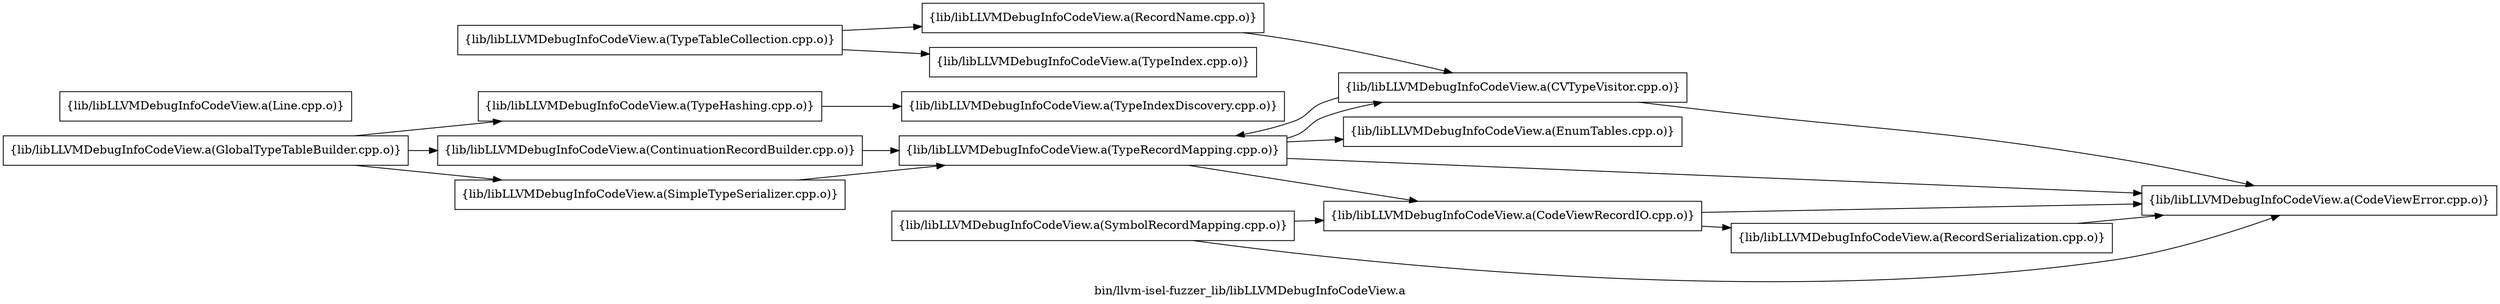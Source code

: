 digraph "bin/llvm-isel-fuzzer_lib/libLLVMDebugInfoCodeView.a" {
	label="bin/llvm-isel-fuzzer_lib/libLLVMDebugInfoCodeView.a";
	rankdir=LR;
	{ rank=same; Node0x5597edc3a408;  }

	Node0x5597edc3a408 [shape=record,shape=box,group=0,label="{lib/libLLVMDebugInfoCodeView.a(CodeViewRecordIO.cpp.o)}"];
	Node0x5597edc3a408 -> Node0x5597edc39e68;
	Node0x5597edc3a408 -> Node0x5597edc35ae8;
	Node0x5597edc3da18 [shape=record,shape=box,group=0,label="{lib/libLLVMDebugInfoCodeView.a(ContinuationRecordBuilder.cpp.o)}"];
	Node0x5597edc3da18 -> Node0x5597edc38d38;
	Node0x5597edc3d248 [shape=record,shape=box,group=0,label="{lib/libLLVMDebugInfoCodeView.a(CVTypeVisitor.cpp.o)}"];
	Node0x5597edc3d248 -> Node0x5597edc39e68;
	Node0x5597edc3d248 -> Node0x5597edc38d38;
	Node0x5597edc344b8 [shape=record,shape=box,group=0,label="{lib/libLLVMDebugInfoCodeView.a(EnumTables.cpp.o)}"];
	Node0x5597edc35598 [shape=record,shape=box,group=0,label="{lib/libLLVMDebugInfoCodeView.a(GlobalTypeTableBuilder.cpp.o)}"];
	Node0x5597edc35598 -> Node0x5597edc3da18;
	Node0x5597edc35598 -> Node0x5597edc36268;
	Node0x5597edc35598 -> Node0x5597edc377f8;
	Node0x5597edc35c78 [shape=record,shape=box,group=0,label="{lib/libLLVMDebugInfoCodeView.a(Line.cpp.o)}"];
	Node0x5597edc373e8 [shape=record,shape=box,group=0,label="{lib/libLLVMDebugInfoCodeView.a(SymbolRecordMapping.cpp.o)}"];
	Node0x5597edc373e8 -> Node0x5597edc3a408;
	Node0x5597edc373e8 -> Node0x5597edc39e68;
	Node0x5597edc37bb8 [shape=record,shape=box,group=0,label="{lib/libLLVMDebugInfoCodeView.a(TypeIndex.cpp.o)}"];
	Node0x5597edc38b08 [shape=record,shape=box,group=0,label="{lib/libLLVMDebugInfoCodeView.a(TypeTableCollection.cpp.o)}"];
	Node0x5597edc38b08 -> Node0x5597edc37bb8;
	Node0x5597edc38b08 -> Node0x5597edc1ba08;
	Node0x5597edc39e68 [shape=record,shape=box,group=0,label="{lib/libLLVMDebugInfoCodeView.a(CodeViewError.cpp.o)}"];
	Node0x5597edc35ae8 [shape=record,shape=box,group=0,label="{lib/libLLVMDebugInfoCodeView.a(RecordSerialization.cpp.o)}"];
	Node0x5597edc35ae8 -> Node0x5597edc39e68;
	Node0x5597edc38d38 [shape=record,shape=box,group=0,label="{lib/libLLVMDebugInfoCodeView.a(TypeRecordMapping.cpp.o)}"];
	Node0x5597edc38d38 -> Node0x5597edc3a408;
	Node0x5597edc38d38 -> Node0x5597edc39e68;
	Node0x5597edc38d38 -> Node0x5597edc3d248;
	Node0x5597edc38d38 -> Node0x5597edc344b8;
	Node0x5597edc36268 [shape=record,shape=box,group=0,label="{lib/libLLVMDebugInfoCodeView.a(SimpleTypeSerializer.cpp.o)}"];
	Node0x5597edc36268 -> Node0x5597edc38d38;
	Node0x5597edc377f8 [shape=record,shape=box,group=0,label="{lib/libLLVMDebugInfoCodeView.a(TypeHashing.cpp.o)}"];
	Node0x5597edc377f8 -> Node0x5597edc38018;
	Node0x5597edc38018 [shape=record,shape=box,group=0,label="{lib/libLLVMDebugInfoCodeView.a(TypeIndexDiscovery.cpp.o)}"];
	Node0x5597edc1ba08 [shape=record,shape=box,group=0,label="{lib/libLLVMDebugInfoCodeView.a(RecordName.cpp.o)}"];
	Node0x5597edc1ba08 -> Node0x5597edc3d248;
}
